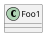 {
  "sha1": "sq9kvokho4m1kf6i44rwfgkuvlsph3y",
  "insertion": {
    "when": "2024-06-04T17:28:45.348Z",
    "user": "plantuml@gmail.com"
  }
}
@startuml
scale max 50 width
class Foo1
@enduml
